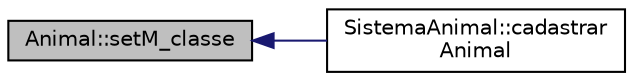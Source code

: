digraph "Animal::setM_classe"
{
  edge [fontname="Helvetica",fontsize="10",labelfontname="Helvetica",labelfontsize="10"];
  node [fontname="Helvetica",fontsize="10",shape=record];
  rankdir="LR";
  Node21 [label="Animal::setM_classe",height=0.2,width=0.4,color="black", fillcolor="grey75", style="filled", fontcolor="black"];
  Node21 -> Node22 [dir="back",color="midnightblue",fontsize="10",style="solid",fontname="Helvetica"];
  Node22 [label="SistemaAnimal::cadastrar\lAnimal",height=0.2,width=0.4,color="black", fillcolor="white", style="filled",URL="$class_sistema_animal.html#a3a5bb8c67bdddd7c2e0d560a2a6fafa3"];
}
